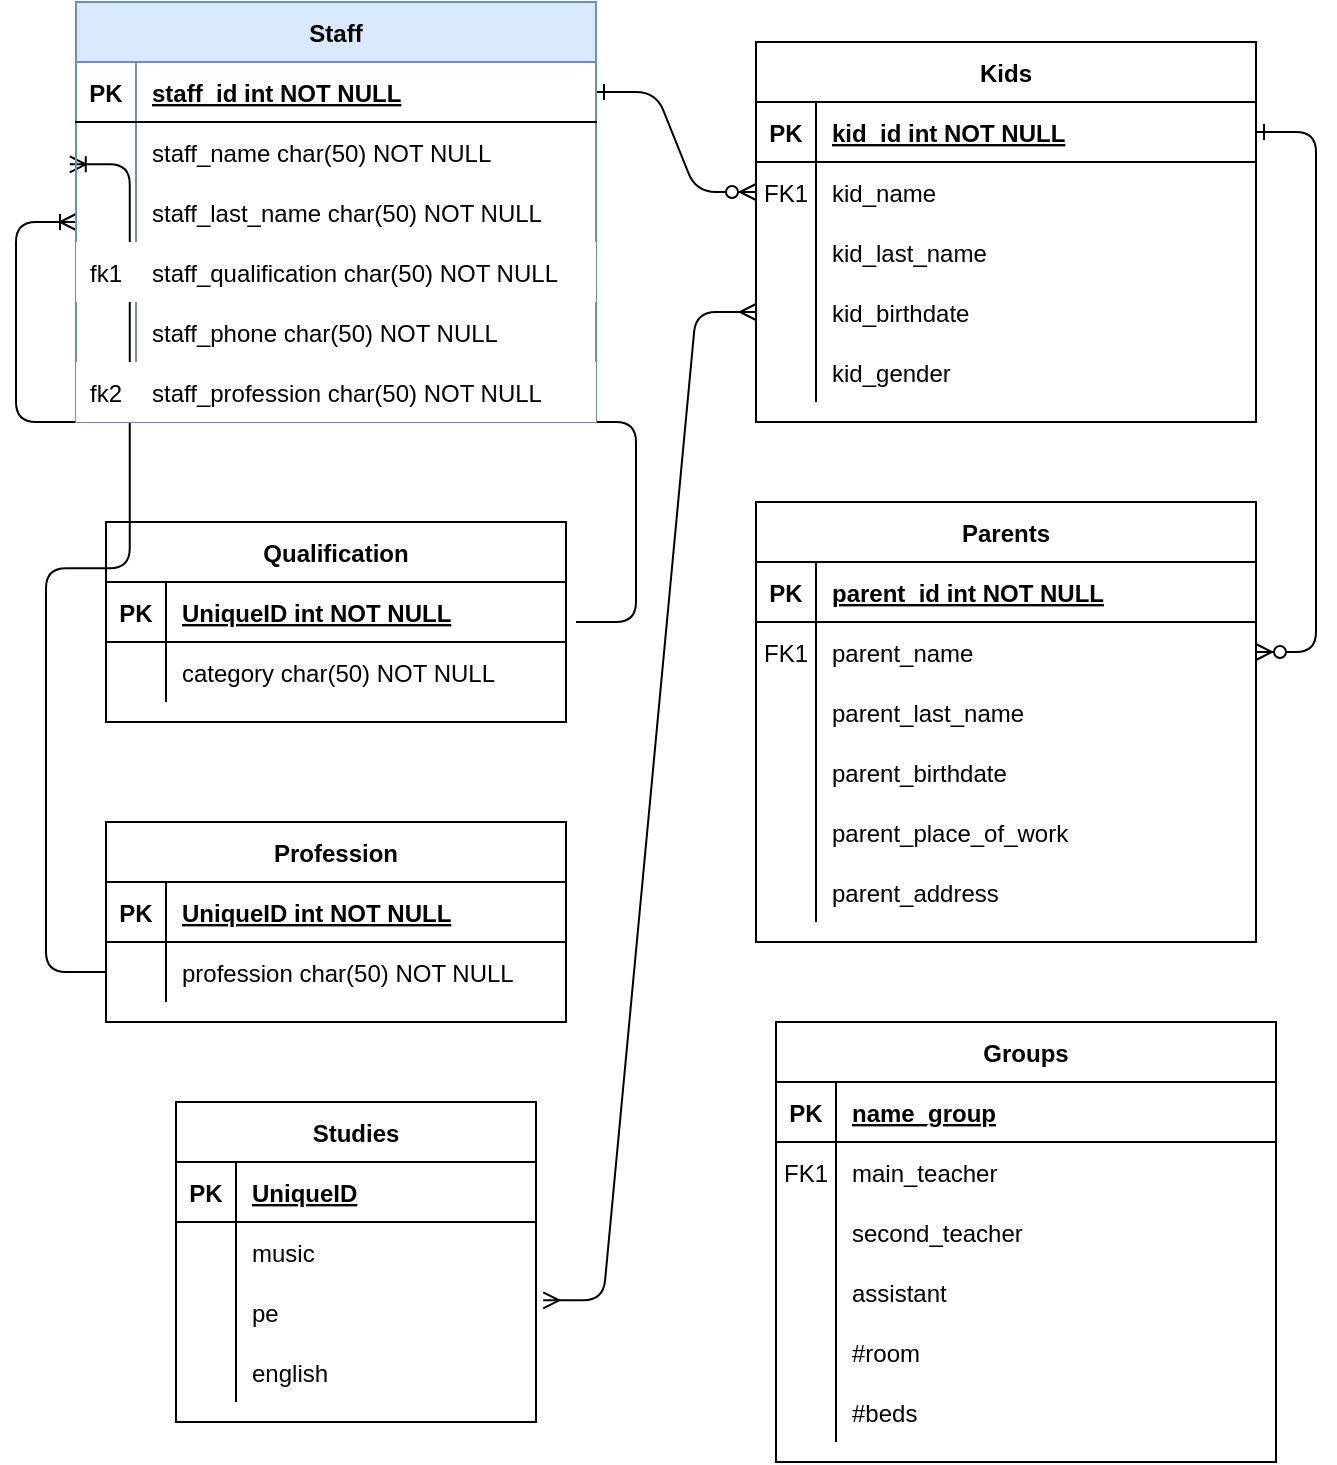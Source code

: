 <mxfile version="13.6.6" type="github" pages="2">
  <diagram id="R2lEEEUBdFMjLlhIrx00" name="Page-1">
    <mxGraphModel dx="1038" dy="617" grid="1" gridSize="10" guides="1" tooltips="1" connect="1" arrows="1" fold="1" page="1" pageScale="1" pageWidth="827" pageHeight="1169" math="0" shadow="0" extFonts="Permanent Marker^https://fonts.googleapis.com/css?family=Permanent+Marker">
      <root>
        <mxCell id="0" />
        <mxCell id="1" parent="0" />
        <mxCell id="C-vyLk0tnHw3VtMMgP7b-1" value="" style="edgeStyle=entityRelationEdgeStyle;endArrow=ERzeroToMany;startArrow=ERone;endFill=1;startFill=0;" parent="1" source="C-vyLk0tnHw3VtMMgP7b-24" target="C-vyLk0tnHw3VtMMgP7b-6" edge="1">
          <mxGeometry width="100" height="100" relative="1" as="geometry">
            <mxPoint x="340" y="720" as="sourcePoint" />
            <mxPoint x="440" y="620" as="targetPoint" />
          </mxGeometry>
        </mxCell>
        <mxCell id="C-vyLk0tnHw3VtMMgP7b-12" value="" style="edgeStyle=entityRelationEdgeStyle;endArrow=ERzeroToMany;startArrow=ERone;endFill=1;startFill=0;" parent="1" source="C-vyLk0tnHw3VtMMgP7b-3" target="C-vyLk0tnHw3VtMMgP7b-17" edge="1">
          <mxGeometry width="100" height="100" relative="1" as="geometry">
            <mxPoint x="400" y="180" as="sourcePoint" />
            <mxPoint x="460" y="205" as="targetPoint" />
          </mxGeometry>
        </mxCell>
        <mxCell id="C-vyLk0tnHw3VtMMgP7b-2" value="Kids" style="shape=table;startSize=30;container=1;collapsible=1;childLayout=tableLayout;fixedRows=1;rowLines=0;fontStyle=1;align=center;resizeLast=1;" parent="1" vertex="1">
          <mxGeometry x="450" y="120" width="250" height="190" as="geometry" />
        </mxCell>
        <mxCell id="C-vyLk0tnHw3VtMMgP7b-3" value="" style="shape=partialRectangle;collapsible=0;dropTarget=0;pointerEvents=0;fillColor=none;points=[[0,0.5],[1,0.5]];portConstraint=eastwest;top=0;left=0;right=0;bottom=1;" parent="C-vyLk0tnHw3VtMMgP7b-2" vertex="1">
          <mxGeometry y="30" width="250" height="30" as="geometry" />
        </mxCell>
        <mxCell id="C-vyLk0tnHw3VtMMgP7b-4" value="PK" style="shape=partialRectangle;overflow=hidden;connectable=0;fillColor=none;top=0;left=0;bottom=0;right=0;fontStyle=1;" parent="C-vyLk0tnHw3VtMMgP7b-3" vertex="1">
          <mxGeometry width="30" height="30" as="geometry" />
        </mxCell>
        <mxCell id="C-vyLk0tnHw3VtMMgP7b-5" value="kid_id int NOT NULL " style="shape=partialRectangle;overflow=hidden;connectable=0;fillColor=none;top=0;left=0;bottom=0;right=0;align=left;spacingLeft=6;fontStyle=5;" parent="C-vyLk0tnHw3VtMMgP7b-3" vertex="1">
          <mxGeometry x="30" width="220" height="30" as="geometry" />
        </mxCell>
        <mxCell id="C-vyLk0tnHw3VtMMgP7b-6" value="" style="shape=partialRectangle;collapsible=0;dropTarget=0;pointerEvents=0;fillColor=none;points=[[0,0.5],[1,0.5]];portConstraint=eastwest;top=0;left=0;right=0;bottom=0;" parent="C-vyLk0tnHw3VtMMgP7b-2" vertex="1">
          <mxGeometry y="60" width="250" height="30" as="geometry" />
        </mxCell>
        <mxCell id="C-vyLk0tnHw3VtMMgP7b-7" value="FK1" style="shape=partialRectangle;overflow=hidden;connectable=0;fillColor=none;top=0;left=0;bottom=0;right=0;" parent="C-vyLk0tnHw3VtMMgP7b-6" vertex="1">
          <mxGeometry width="30" height="30" as="geometry" />
        </mxCell>
        <mxCell id="C-vyLk0tnHw3VtMMgP7b-8" value="kid_name" style="shape=partialRectangle;overflow=hidden;connectable=0;fillColor=none;top=0;left=0;bottom=0;right=0;align=left;spacingLeft=6;" parent="C-vyLk0tnHw3VtMMgP7b-6" vertex="1">
          <mxGeometry x="30" width="220" height="30" as="geometry" />
        </mxCell>
        <mxCell id="C-vyLk0tnHw3VtMMgP7b-9" value="" style="shape=partialRectangle;collapsible=0;dropTarget=0;pointerEvents=0;fillColor=none;points=[[0,0.5],[1,0.5]];portConstraint=eastwest;top=0;left=0;right=0;bottom=0;" parent="C-vyLk0tnHw3VtMMgP7b-2" vertex="1">
          <mxGeometry y="90" width="250" height="30" as="geometry" />
        </mxCell>
        <mxCell id="C-vyLk0tnHw3VtMMgP7b-10" value="" style="shape=partialRectangle;overflow=hidden;connectable=0;fillColor=none;top=0;left=0;bottom=0;right=0;" parent="C-vyLk0tnHw3VtMMgP7b-9" vertex="1">
          <mxGeometry width="30" height="30" as="geometry" />
        </mxCell>
        <mxCell id="C-vyLk0tnHw3VtMMgP7b-11" value="kid_last_name" style="shape=partialRectangle;overflow=hidden;connectable=0;fillColor=none;top=0;left=0;bottom=0;right=0;align=left;spacingLeft=6;" parent="C-vyLk0tnHw3VtMMgP7b-9" vertex="1">
          <mxGeometry x="30" width="220" height="30" as="geometry" />
        </mxCell>
        <mxCell id="HyC6RMXNtFUe4FHhujNK-48" value="" style="shape=partialRectangle;collapsible=0;dropTarget=0;pointerEvents=0;fillColor=none;points=[[0,0.5],[1,0.5]];portConstraint=eastwest;top=0;left=0;right=0;bottom=0;" parent="C-vyLk0tnHw3VtMMgP7b-2" vertex="1">
          <mxGeometry y="120" width="250" height="30" as="geometry" />
        </mxCell>
        <mxCell id="HyC6RMXNtFUe4FHhujNK-49" value="" style="shape=partialRectangle;overflow=hidden;connectable=0;fillColor=none;top=0;left=0;bottom=0;right=0;" parent="HyC6RMXNtFUe4FHhujNK-48" vertex="1">
          <mxGeometry width="30" height="30" as="geometry" />
        </mxCell>
        <mxCell id="HyC6RMXNtFUe4FHhujNK-50" value="kid_birthdate" style="shape=partialRectangle;overflow=hidden;connectable=0;fillColor=none;top=0;left=0;bottom=0;right=0;align=left;spacingLeft=6;" parent="HyC6RMXNtFUe4FHhujNK-48" vertex="1">
          <mxGeometry x="30" width="220" height="30" as="geometry" />
        </mxCell>
        <mxCell id="Hn-iAFxmJXVUiLV7P5cw-7" value="" style="shape=partialRectangle;collapsible=0;dropTarget=0;pointerEvents=0;fillColor=none;points=[[0,0.5],[1,0.5]];portConstraint=eastwest;top=0;left=0;right=0;bottom=0;" parent="C-vyLk0tnHw3VtMMgP7b-2" vertex="1">
          <mxGeometry y="150" width="250" height="30" as="geometry" />
        </mxCell>
        <mxCell id="Hn-iAFxmJXVUiLV7P5cw-8" value="" style="shape=partialRectangle;overflow=hidden;connectable=0;fillColor=none;top=0;left=0;bottom=0;right=0;" parent="Hn-iAFxmJXVUiLV7P5cw-7" vertex="1">
          <mxGeometry width="30" height="30" as="geometry" />
        </mxCell>
        <mxCell id="Hn-iAFxmJXVUiLV7P5cw-9" value="kid_gender" style="shape=partialRectangle;overflow=hidden;connectable=0;fillColor=none;top=0;left=0;bottom=0;right=0;align=left;spacingLeft=6;" parent="Hn-iAFxmJXVUiLV7P5cw-7" vertex="1">
          <mxGeometry x="30" width="220" height="30" as="geometry" />
        </mxCell>
        <mxCell id="HyC6RMXNtFUe4FHhujNK-12" value="Qualification" style="shape=table;startSize=30;container=1;collapsible=1;childLayout=tableLayout;fixedRows=1;rowLines=0;fontStyle=1;align=center;resizeLast=1;" parent="1" vertex="1">
          <mxGeometry x="125" y="360" width="230" height="100" as="geometry" />
        </mxCell>
        <mxCell id="HyC6RMXNtFUe4FHhujNK-13" value="" style="shape=partialRectangle;collapsible=0;dropTarget=0;pointerEvents=0;fillColor=none;top=0;left=0;bottom=1;right=0;points=[[0,0.5],[1,0.5]];portConstraint=eastwest;" parent="HyC6RMXNtFUe4FHhujNK-12" vertex="1">
          <mxGeometry y="30" width="230" height="30" as="geometry" />
        </mxCell>
        <mxCell id="HyC6RMXNtFUe4FHhujNK-14" value="PK" style="shape=partialRectangle;connectable=0;fillColor=none;top=0;left=0;bottom=0;right=0;fontStyle=1;overflow=hidden;" parent="HyC6RMXNtFUe4FHhujNK-13" vertex="1">
          <mxGeometry width="30" height="30" as="geometry" />
        </mxCell>
        <mxCell id="HyC6RMXNtFUe4FHhujNK-15" value="UniqueID int NOT NULL" style="shape=partialRectangle;connectable=0;fillColor=none;top=0;left=0;bottom=0;right=0;align=left;spacingLeft=6;fontStyle=5;overflow=hidden;" parent="HyC6RMXNtFUe4FHhujNK-13" vertex="1">
          <mxGeometry x="30" width="200" height="30" as="geometry" />
        </mxCell>
        <mxCell id="HyC6RMXNtFUe4FHhujNK-28" value="" style="shape=partialRectangle;collapsible=0;dropTarget=0;pointerEvents=0;fillColor=none;top=0;left=0;bottom=0;right=0;points=[[0,0.5],[1,0.5]];portConstraint=eastwest;" parent="HyC6RMXNtFUe4FHhujNK-12" vertex="1">
          <mxGeometry y="60" width="230" height="30" as="geometry" />
        </mxCell>
        <mxCell id="HyC6RMXNtFUe4FHhujNK-29" value="" style="shape=partialRectangle;connectable=0;fillColor=none;top=0;left=0;bottom=0;right=0;editable=1;overflow=hidden;" parent="HyC6RMXNtFUe4FHhujNK-28" vertex="1">
          <mxGeometry width="30" height="30" as="geometry" />
        </mxCell>
        <mxCell id="HyC6RMXNtFUe4FHhujNK-30" value="category char(50) NOT NULL" style="shape=partialRectangle;connectable=0;fillColor=none;top=0;left=0;bottom=0;right=0;align=left;spacingLeft=6;overflow=hidden;" parent="HyC6RMXNtFUe4FHhujNK-28" vertex="1">
          <mxGeometry x="30" width="200" height="30" as="geometry" />
        </mxCell>
        <mxCell id="HyC6RMXNtFUe4FHhujNK-72" value="Groups" style="shape=table;startSize=30;container=1;collapsible=1;childLayout=tableLayout;fixedRows=1;rowLines=0;fontStyle=1;align=center;resizeLast=1;" parent="1" vertex="1">
          <mxGeometry x="460" y="610" width="250" height="220" as="geometry" />
        </mxCell>
        <mxCell id="HyC6RMXNtFUe4FHhujNK-73" value="" style="shape=partialRectangle;collapsible=0;dropTarget=0;pointerEvents=0;fillColor=none;points=[[0,0.5],[1,0.5]];portConstraint=eastwest;top=0;left=0;right=0;bottom=1;" parent="HyC6RMXNtFUe4FHhujNK-72" vertex="1">
          <mxGeometry y="30" width="250" height="30" as="geometry" />
        </mxCell>
        <mxCell id="HyC6RMXNtFUe4FHhujNK-74" value="PK" style="shape=partialRectangle;overflow=hidden;connectable=0;fillColor=none;top=0;left=0;bottom=0;right=0;fontStyle=1;" parent="HyC6RMXNtFUe4FHhujNK-73" vertex="1">
          <mxGeometry width="30" height="30" as="geometry" />
        </mxCell>
        <mxCell id="HyC6RMXNtFUe4FHhujNK-75" value="name_group" style="shape=partialRectangle;overflow=hidden;connectable=0;fillColor=none;top=0;left=0;bottom=0;right=0;align=left;spacingLeft=6;fontStyle=5;" parent="HyC6RMXNtFUe4FHhujNK-73" vertex="1">
          <mxGeometry x="30" width="220" height="30" as="geometry" />
        </mxCell>
        <mxCell id="HyC6RMXNtFUe4FHhujNK-76" value="" style="shape=partialRectangle;collapsible=0;dropTarget=0;pointerEvents=0;fillColor=none;points=[[0,0.5],[1,0.5]];portConstraint=eastwest;top=0;left=0;right=0;bottom=0;" parent="HyC6RMXNtFUe4FHhujNK-72" vertex="1">
          <mxGeometry y="60" width="250" height="30" as="geometry" />
        </mxCell>
        <mxCell id="HyC6RMXNtFUe4FHhujNK-77" value="FK1" style="shape=partialRectangle;overflow=hidden;connectable=0;fillColor=none;top=0;left=0;bottom=0;right=0;" parent="HyC6RMXNtFUe4FHhujNK-76" vertex="1">
          <mxGeometry width="30" height="30" as="geometry" />
        </mxCell>
        <mxCell id="HyC6RMXNtFUe4FHhujNK-78" value="main_teacher" style="shape=partialRectangle;overflow=hidden;connectable=0;fillColor=none;top=0;left=0;bottom=0;right=0;align=left;spacingLeft=6;" parent="HyC6RMXNtFUe4FHhujNK-76" vertex="1">
          <mxGeometry x="30" width="220" height="30" as="geometry" />
        </mxCell>
        <mxCell id="HyC6RMXNtFUe4FHhujNK-79" value="" style="shape=partialRectangle;collapsible=0;dropTarget=0;pointerEvents=0;fillColor=none;points=[[0,0.5],[1,0.5]];portConstraint=eastwest;top=0;left=0;right=0;bottom=0;" parent="HyC6RMXNtFUe4FHhujNK-72" vertex="1">
          <mxGeometry y="90" width="250" height="30" as="geometry" />
        </mxCell>
        <mxCell id="HyC6RMXNtFUe4FHhujNK-80" value="" style="shape=partialRectangle;overflow=hidden;connectable=0;fillColor=none;top=0;left=0;bottom=0;right=0;" parent="HyC6RMXNtFUe4FHhujNK-79" vertex="1">
          <mxGeometry width="30" height="30" as="geometry" />
        </mxCell>
        <mxCell id="HyC6RMXNtFUe4FHhujNK-81" value="second_teacher" style="shape=partialRectangle;overflow=hidden;connectable=0;fillColor=none;top=0;left=0;bottom=0;right=0;align=left;spacingLeft=6;" parent="HyC6RMXNtFUe4FHhujNK-79" vertex="1">
          <mxGeometry x="30" width="220" height="30" as="geometry" />
        </mxCell>
        <mxCell id="HyC6RMXNtFUe4FHhujNK-82" value="" style="shape=partialRectangle;collapsible=0;dropTarget=0;pointerEvents=0;fillColor=none;points=[[0,0.5],[1,0.5]];portConstraint=eastwest;top=0;left=0;right=0;bottom=0;" parent="HyC6RMXNtFUe4FHhujNK-72" vertex="1">
          <mxGeometry y="120" width="250" height="30" as="geometry" />
        </mxCell>
        <mxCell id="HyC6RMXNtFUe4FHhujNK-83" value="" style="shape=partialRectangle;overflow=hidden;connectable=0;fillColor=none;top=0;left=0;bottom=0;right=0;" parent="HyC6RMXNtFUe4FHhujNK-82" vertex="1">
          <mxGeometry width="30" height="30" as="geometry" />
        </mxCell>
        <mxCell id="HyC6RMXNtFUe4FHhujNK-84" value="assistant" style="shape=partialRectangle;overflow=hidden;connectable=0;fillColor=none;top=0;left=0;bottom=0;right=0;align=left;spacingLeft=6;" parent="HyC6RMXNtFUe4FHhujNK-82" vertex="1">
          <mxGeometry x="30" width="220" height="30" as="geometry" />
        </mxCell>
        <mxCell id="Hn-iAFxmJXVUiLV7P5cw-1" value="" style="shape=partialRectangle;collapsible=0;dropTarget=0;pointerEvents=0;fillColor=none;points=[[0,0.5],[1,0.5]];portConstraint=eastwest;top=0;left=0;right=0;bottom=0;" parent="HyC6RMXNtFUe4FHhujNK-72" vertex="1">
          <mxGeometry y="150" width="250" height="30" as="geometry" />
        </mxCell>
        <mxCell id="Hn-iAFxmJXVUiLV7P5cw-2" value="" style="shape=partialRectangle;overflow=hidden;connectable=0;fillColor=none;top=0;left=0;bottom=0;right=0;" parent="Hn-iAFxmJXVUiLV7P5cw-1" vertex="1">
          <mxGeometry width="30" height="30" as="geometry" />
        </mxCell>
        <mxCell id="Hn-iAFxmJXVUiLV7P5cw-3" value="#room" style="shape=partialRectangle;overflow=hidden;connectable=0;fillColor=none;top=0;left=0;bottom=0;right=0;align=left;spacingLeft=6;" parent="Hn-iAFxmJXVUiLV7P5cw-1" vertex="1">
          <mxGeometry x="30" width="220" height="30" as="geometry" />
        </mxCell>
        <mxCell id="Hn-iAFxmJXVUiLV7P5cw-4" value="" style="shape=partialRectangle;collapsible=0;dropTarget=0;pointerEvents=0;fillColor=none;points=[[0,0.5],[1,0.5]];portConstraint=eastwest;top=0;left=0;right=0;bottom=0;" parent="HyC6RMXNtFUe4FHhujNK-72" vertex="1">
          <mxGeometry y="180" width="250" height="30" as="geometry" />
        </mxCell>
        <mxCell id="Hn-iAFxmJXVUiLV7P5cw-5" value="" style="shape=partialRectangle;overflow=hidden;connectable=0;fillColor=none;top=0;left=0;bottom=0;right=0;" parent="Hn-iAFxmJXVUiLV7P5cw-4" vertex="1">
          <mxGeometry width="30" height="30" as="geometry" />
        </mxCell>
        <mxCell id="Hn-iAFxmJXVUiLV7P5cw-6" value="#beds" style="shape=partialRectangle;overflow=hidden;connectable=0;fillColor=none;top=0;left=0;bottom=0;right=0;align=left;spacingLeft=6;" parent="Hn-iAFxmJXVUiLV7P5cw-4" vertex="1">
          <mxGeometry x="30" width="220" height="30" as="geometry" />
        </mxCell>
        <mxCell id="C-vyLk0tnHw3VtMMgP7b-13" value="Parents" style="shape=table;startSize=30;container=1;collapsible=1;childLayout=tableLayout;fixedRows=1;rowLines=0;fontStyle=1;align=center;resizeLast=1;" parent="1" vertex="1">
          <mxGeometry x="450" y="350" width="250" height="220" as="geometry" />
        </mxCell>
        <mxCell id="C-vyLk0tnHw3VtMMgP7b-14" value="" style="shape=partialRectangle;collapsible=0;dropTarget=0;pointerEvents=0;fillColor=none;points=[[0,0.5],[1,0.5]];portConstraint=eastwest;top=0;left=0;right=0;bottom=1;" parent="C-vyLk0tnHw3VtMMgP7b-13" vertex="1">
          <mxGeometry y="30" width="250" height="30" as="geometry" />
        </mxCell>
        <mxCell id="C-vyLk0tnHw3VtMMgP7b-15" value="PK" style="shape=partialRectangle;overflow=hidden;connectable=0;fillColor=none;top=0;left=0;bottom=0;right=0;fontStyle=1;" parent="C-vyLk0tnHw3VtMMgP7b-14" vertex="1">
          <mxGeometry width="30" height="30" as="geometry" />
        </mxCell>
        <mxCell id="C-vyLk0tnHw3VtMMgP7b-16" value="parent_id int NOT NULL " style="shape=partialRectangle;overflow=hidden;connectable=0;fillColor=none;top=0;left=0;bottom=0;right=0;align=left;spacingLeft=6;fontStyle=5;" parent="C-vyLk0tnHw3VtMMgP7b-14" vertex="1">
          <mxGeometry x="30" width="220" height="30" as="geometry" />
        </mxCell>
        <mxCell id="C-vyLk0tnHw3VtMMgP7b-17" value="" style="shape=partialRectangle;collapsible=0;dropTarget=0;pointerEvents=0;fillColor=none;points=[[0,0.5],[1,0.5]];portConstraint=eastwest;top=0;left=0;right=0;bottom=0;" parent="C-vyLk0tnHw3VtMMgP7b-13" vertex="1">
          <mxGeometry y="60" width="250" height="30" as="geometry" />
        </mxCell>
        <mxCell id="C-vyLk0tnHw3VtMMgP7b-18" value="FK1" style="shape=partialRectangle;overflow=hidden;connectable=0;fillColor=none;top=0;left=0;bottom=0;right=0;" parent="C-vyLk0tnHw3VtMMgP7b-17" vertex="1">
          <mxGeometry width="30" height="30" as="geometry" />
        </mxCell>
        <mxCell id="C-vyLk0tnHw3VtMMgP7b-19" value="parent_name" style="shape=partialRectangle;overflow=hidden;connectable=0;fillColor=none;top=0;left=0;bottom=0;right=0;align=left;spacingLeft=6;" parent="C-vyLk0tnHw3VtMMgP7b-17" vertex="1">
          <mxGeometry x="30" width="220" height="30" as="geometry" />
        </mxCell>
        <mxCell id="C-vyLk0tnHw3VtMMgP7b-20" value="" style="shape=partialRectangle;collapsible=0;dropTarget=0;pointerEvents=0;fillColor=none;points=[[0,0.5],[1,0.5]];portConstraint=eastwest;top=0;left=0;right=0;bottom=0;" parent="C-vyLk0tnHw3VtMMgP7b-13" vertex="1">
          <mxGeometry y="90" width="250" height="30" as="geometry" />
        </mxCell>
        <mxCell id="C-vyLk0tnHw3VtMMgP7b-21" value="" style="shape=partialRectangle;overflow=hidden;connectable=0;fillColor=none;top=0;left=0;bottom=0;right=0;" parent="C-vyLk0tnHw3VtMMgP7b-20" vertex="1">
          <mxGeometry width="30" height="30" as="geometry" />
        </mxCell>
        <mxCell id="C-vyLk0tnHw3VtMMgP7b-22" value="parent_last_name" style="shape=partialRectangle;overflow=hidden;connectable=0;fillColor=none;top=0;left=0;bottom=0;right=0;align=left;spacingLeft=6;" parent="C-vyLk0tnHw3VtMMgP7b-20" vertex="1">
          <mxGeometry x="30" width="220" height="30" as="geometry" />
        </mxCell>
        <mxCell id="HyC6RMXNtFUe4FHhujNK-57" value="" style="shape=partialRectangle;collapsible=0;dropTarget=0;pointerEvents=0;fillColor=none;points=[[0,0.5],[1,0.5]];portConstraint=eastwest;top=0;left=0;right=0;bottom=0;" parent="C-vyLk0tnHw3VtMMgP7b-13" vertex="1">
          <mxGeometry y="120" width="250" height="30" as="geometry" />
        </mxCell>
        <mxCell id="HyC6RMXNtFUe4FHhujNK-58" value="" style="shape=partialRectangle;overflow=hidden;connectable=0;fillColor=none;top=0;left=0;bottom=0;right=0;" parent="HyC6RMXNtFUe4FHhujNK-57" vertex="1">
          <mxGeometry width="30" height="30" as="geometry" />
        </mxCell>
        <mxCell id="HyC6RMXNtFUe4FHhujNK-59" value="parent_birthdate" style="shape=partialRectangle;overflow=hidden;connectable=0;fillColor=none;top=0;left=0;bottom=0;right=0;align=left;spacingLeft=6;" parent="HyC6RMXNtFUe4FHhujNK-57" vertex="1">
          <mxGeometry x="30" width="220" height="30" as="geometry" />
        </mxCell>
        <mxCell id="HyC6RMXNtFUe4FHhujNK-60" value="" style="shape=partialRectangle;collapsible=0;dropTarget=0;pointerEvents=0;fillColor=none;points=[[0,0.5],[1,0.5]];portConstraint=eastwest;top=0;left=0;right=0;bottom=0;" parent="C-vyLk0tnHw3VtMMgP7b-13" vertex="1">
          <mxGeometry y="150" width="250" height="30" as="geometry" />
        </mxCell>
        <mxCell id="HyC6RMXNtFUe4FHhujNK-61" value="" style="shape=partialRectangle;overflow=hidden;connectable=0;fillColor=none;top=0;left=0;bottom=0;right=0;" parent="HyC6RMXNtFUe4FHhujNK-60" vertex="1">
          <mxGeometry width="30" height="30" as="geometry" />
        </mxCell>
        <mxCell id="HyC6RMXNtFUe4FHhujNK-62" value="parent_place_of_work" style="shape=partialRectangle;overflow=hidden;connectable=0;fillColor=none;top=0;left=0;bottom=0;right=0;align=left;spacingLeft=6;" parent="HyC6RMXNtFUe4FHhujNK-60" vertex="1">
          <mxGeometry x="30" width="220" height="30" as="geometry" />
        </mxCell>
        <mxCell id="HyC6RMXNtFUe4FHhujNK-63" value="" style="shape=partialRectangle;collapsible=0;dropTarget=0;pointerEvents=0;fillColor=none;points=[[0,0.5],[1,0.5]];portConstraint=eastwest;top=0;left=0;right=0;bottom=0;" parent="C-vyLk0tnHw3VtMMgP7b-13" vertex="1">
          <mxGeometry y="180" width="250" height="30" as="geometry" />
        </mxCell>
        <mxCell id="HyC6RMXNtFUe4FHhujNK-64" value="" style="shape=partialRectangle;overflow=hidden;connectable=0;fillColor=none;top=0;left=0;bottom=0;right=0;" parent="HyC6RMXNtFUe4FHhujNK-63" vertex="1">
          <mxGeometry width="30" height="30" as="geometry" />
        </mxCell>
        <mxCell id="HyC6RMXNtFUe4FHhujNK-65" value="parent_address" style="shape=partialRectangle;overflow=hidden;connectable=0;fillColor=none;top=0;left=0;bottom=0;right=0;align=left;spacingLeft=6;" parent="HyC6RMXNtFUe4FHhujNK-63" vertex="1">
          <mxGeometry x="30" width="220" height="30" as="geometry" />
        </mxCell>
        <mxCell id="Hn-iAFxmJXVUiLV7P5cw-11" value="" style="edgeStyle=entityRelationEdgeStyle;fontSize=12;html=1;endArrow=ERoneToMany;" parent="1" edge="1">
          <mxGeometry width="100" height="100" relative="1" as="geometry">
            <mxPoint x="360" y="410" as="sourcePoint" />
            <mxPoint x="110" y="210" as="targetPoint" />
          </mxGeometry>
        </mxCell>
        <mxCell id="HyC6RMXNtFUe4FHhujNK-38" value="Profession" style="shape=table;startSize=30;container=1;collapsible=1;childLayout=tableLayout;fixedRows=1;rowLines=0;fontStyle=1;align=center;resizeLast=1;" parent="1" vertex="1">
          <mxGeometry x="125" y="510" width="230" height="100" as="geometry" />
        </mxCell>
        <mxCell id="HyC6RMXNtFUe4FHhujNK-39" value="" style="shape=partialRectangle;collapsible=0;dropTarget=0;pointerEvents=0;fillColor=none;top=0;left=0;bottom=1;right=0;points=[[0,0.5],[1,0.5]];portConstraint=eastwest;" parent="HyC6RMXNtFUe4FHhujNK-38" vertex="1">
          <mxGeometry y="30" width="230" height="30" as="geometry" />
        </mxCell>
        <mxCell id="HyC6RMXNtFUe4FHhujNK-40" value="PK" style="shape=partialRectangle;connectable=0;fillColor=none;top=0;left=0;bottom=0;right=0;fontStyle=1;overflow=hidden;" parent="HyC6RMXNtFUe4FHhujNK-39" vertex="1">
          <mxGeometry width="30" height="30" as="geometry" />
        </mxCell>
        <mxCell id="HyC6RMXNtFUe4FHhujNK-41" value="UniqueID int NOT NULL" style="shape=partialRectangle;connectable=0;fillColor=none;top=0;left=0;bottom=0;right=0;align=left;spacingLeft=6;fontStyle=5;overflow=hidden;" parent="HyC6RMXNtFUe4FHhujNK-39" vertex="1">
          <mxGeometry x="30" width="200" height="30" as="geometry" />
        </mxCell>
        <mxCell id="HyC6RMXNtFUe4FHhujNK-45" value="" style="shape=partialRectangle;collapsible=0;dropTarget=0;pointerEvents=0;fillColor=none;top=0;left=0;bottom=0;right=0;points=[[0,0.5],[1,0.5]];portConstraint=eastwest;" parent="HyC6RMXNtFUe4FHhujNK-38" vertex="1">
          <mxGeometry y="60" width="230" height="30" as="geometry" />
        </mxCell>
        <mxCell id="HyC6RMXNtFUe4FHhujNK-46" value="" style="shape=partialRectangle;connectable=0;fillColor=none;top=0;left=0;bottom=0;right=0;editable=1;overflow=hidden;" parent="HyC6RMXNtFUe4FHhujNK-45" vertex="1">
          <mxGeometry width="30" height="30" as="geometry" />
        </mxCell>
        <mxCell id="HyC6RMXNtFUe4FHhujNK-47" value="profession char(50) NOT NULL" style="shape=partialRectangle;connectable=0;fillColor=none;top=0;left=0;bottom=0;right=0;align=left;spacingLeft=6;overflow=hidden;" parent="HyC6RMXNtFUe4FHhujNK-45" vertex="1">
          <mxGeometry x="30" width="200" height="30" as="geometry" />
        </mxCell>
        <mxCell id="Hn-iAFxmJXVUiLV7P5cw-12" value="" style="edgeStyle=entityRelationEdgeStyle;fontSize=12;html=1;endArrow=ERoneToMany;entryX=-0.012;entryY=0.706;entryDx=0;entryDy=0;entryPerimeter=0;" parent="1" source="HyC6RMXNtFUe4FHhujNK-45" target="C-vyLk0tnHw3VtMMgP7b-27" edge="1">
          <mxGeometry width="100" height="100" relative="1" as="geometry">
            <mxPoint x="20" y="610" as="sourcePoint" />
            <mxPoint x="120" y="510" as="targetPoint" />
          </mxGeometry>
        </mxCell>
        <mxCell id="C-vyLk0tnHw3VtMMgP7b-23" value="Staff" style="shape=table;startSize=30;container=1;collapsible=1;childLayout=tableLayout;fixedRows=1;rowLines=0;fontStyle=1;align=center;resizeLast=1;fillColor=#dae8fc;strokeColor=#6c8ebf;" parent="1" vertex="1">
          <mxGeometry x="110" y="100" width="260" height="210" as="geometry" />
        </mxCell>
        <mxCell id="C-vyLk0tnHw3VtMMgP7b-24" value="" style="shape=partialRectangle;collapsible=0;dropTarget=0;pointerEvents=0;fillColor=none;points=[[0,0.5],[1,0.5]];portConstraint=eastwest;top=0;left=0;right=0;bottom=1;" parent="C-vyLk0tnHw3VtMMgP7b-23" vertex="1">
          <mxGeometry y="30" width="260" height="30" as="geometry" />
        </mxCell>
        <mxCell id="C-vyLk0tnHw3VtMMgP7b-25" value="PK" style="shape=partialRectangle;overflow=hidden;connectable=0;fillColor=none;top=0;left=0;bottom=0;right=0;fontStyle=1;" parent="C-vyLk0tnHw3VtMMgP7b-24" vertex="1">
          <mxGeometry width="30" height="30" as="geometry" />
        </mxCell>
        <mxCell id="C-vyLk0tnHw3VtMMgP7b-26" value="staff_id int NOT NULL " style="shape=partialRectangle;overflow=hidden;connectable=0;fillColor=none;top=0;left=0;bottom=0;right=0;align=left;spacingLeft=6;fontStyle=5;" parent="C-vyLk0tnHw3VtMMgP7b-24" vertex="1">
          <mxGeometry x="30" width="230" height="30" as="geometry" />
        </mxCell>
        <mxCell id="C-vyLk0tnHw3VtMMgP7b-27" value="" style="shape=partialRectangle;collapsible=0;dropTarget=0;pointerEvents=0;fillColor=none;points=[[0,0.5],[1,0.5]];portConstraint=eastwest;top=0;left=0;right=0;bottom=0;" parent="C-vyLk0tnHw3VtMMgP7b-23" vertex="1">
          <mxGeometry y="60" width="260" height="30" as="geometry" />
        </mxCell>
        <mxCell id="C-vyLk0tnHw3VtMMgP7b-28" value="" style="shape=partialRectangle;overflow=hidden;connectable=0;fillColor=none;top=0;left=0;bottom=0;right=0;" parent="C-vyLk0tnHw3VtMMgP7b-27" vertex="1">
          <mxGeometry width="30" height="30" as="geometry" />
        </mxCell>
        <mxCell id="C-vyLk0tnHw3VtMMgP7b-29" value="staff_name char(50) NOT NULL" style="shape=partialRectangle;overflow=hidden;connectable=0;fillColor=none;top=0;left=0;bottom=0;right=0;align=left;spacingLeft=6;" parent="C-vyLk0tnHw3VtMMgP7b-27" vertex="1">
          <mxGeometry x="30" width="230" height="30" as="geometry" />
        </mxCell>
        <mxCell id="HyC6RMXNtFUe4FHhujNK-1" value="" style="shape=partialRectangle;collapsible=0;dropTarget=0;pointerEvents=0;fillColor=none;points=[[0,0.5],[1,0.5]];portConstraint=eastwest;top=0;left=0;right=0;bottom=0;" parent="C-vyLk0tnHw3VtMMgP7b-23" vertex="1">
          <mxGeometry y="90" width="260" height="30" as="geometry" />
        </mxCell>
        <mxCell id="HyC6RMXNtFUe4FHhujNK-2" value="" style="shape=partialRectangle;overflow=hidden;connectable=0;fillColor=none;top=0;left=0;bottom=0;right=0;" parent="HyC6RMXNtFUe4FHhujNK-1" vertex="1">
          <mxGeometry width="30" height="30" as="geometry" />
        </mxCell>
        <mxCell id="HyC6RMXNtFUe4FHhujNK-3" value="staff_last_name char(50) NOT NULL" style="shape=partialRectangle;overflow=hidden;connectable=0;fillColor=none;top=0;left=0;bottom=0;right=0;align=left;spacingLeft=6;" parent="HyC6RMXNtFUe4FHhujNK-1" vertex="1">
          <mxGeometry x="30" width="230" height="30" as="geometry" />
        </mxCell>
        <mxCell id="HyC6RMXNtFUe4FHhujNK-4" value="" style="shape=partialRectangle;collapsible=0;dropTarget=0;pointerEvents=0;fillColor=#ffe6cc;points=[[0,0.5],[1,0.5]];portConstraint=eastwest;top=0;left=0;right=0;bottom=0;strokeColor=#d79b00;" parent="C-vyLk0tnHw3VtMMgP7b-23" vertex="1">
          <mxGeometry y="120" width="260" height="30" as="geometry" />
        </mxCell>
        <mxCell id="HyC6RMXNtFUe4FHhujNK-5" value="fk1" style="shape=partialRectangle;overflow=hidden;connectable=0;top=0;left=0;bottom=0;right=0;" parent="HyC6RMXNtFUe4FHhujNK-4" vertex="1">
          <mxGeometry width="30" height="30" as="geometry" />
        </mxCell>
        <mxCell id="HyC6RMXNtFUe4FHhujNK-6" value="staff_qualification char(50) NOT NULL" style="shape=partialRectangle;overflow=hidden;connectable=0;top=0;left=0;bottom=0;right=0;align=left;spacingLeft=6;" parent="HyC6RMXNtFUe4FHhujNK-4" vertex="1">
          <mxGeometry x="30" width="230" height="30" as="geometry" />
        </mxCell>
        <mxCell id="HyC6RMXNtFUe4FHhujNK-31" value="" style="shape=partialRectangle;collapsible=0;dropTarget=0;pointerEvents=0;fillColor=none;points=[[0,0.5],[1,0.5]];portConstraint=eastwest;top=0;left=0;right=0;bottom=0;" parent="C-vyLk0tnHw3VtMMgP7b-23" vertex="1">
          <mxGeometry y="150" width="260" height="30" as="geometry" />
        </mxCell>
        <mxCell id="HyC6RMXNtFUe4FHhujNK-32" value="" style="shape=partialRectangle;overflow=hidden;connectable=0;fillColor=none;top=0;left=0;bottom=0;right=0;" parent="HyC6RMXNtFUe4FHhujNK-31" vertex="1">
          <mxGeometry width="30" height="30" as="geometry" />
        </mxCell>
        <mxCell id="HyC6RMXNtFUe4FHhujNK-33" value="staff_phone char(50) NOT NULL" style="shape=partialRectangle;overflow=hidden;connectable=0;fillColor=none;top=0;left=0;bottom=0;right=0;align=left;spacingLeft=6;" parent="HyC6RMXNtFUe4FHhujNK-31" vertex="1">
          <mxGeometry x="30" width="230" height="30" as="geometry" />
        </mxCell>
        <mxCell id="Hn-iAFxmJXVUiLV7P5cw-13" value="" style="shape=partialRectangle;collapsible=0;dropTarget=0;pointerEvents=0;fillColor=#ffe6cc;points=[[0,0.5],[1,0.5]];portConstraint=eastwest;top=0;left=0;right=0;bottom=0;strokeColor=#d79b00;" parent="C-vyLk0tnHw3VtMMgP7b-23" vertex="1">
          <mxGeometry y="180" width="260" height="30" as="geometry" />
        </mxCell>
        <mxCell id="Hn-iAFxmJXVUiLV7P5cw-14" value="fk2" style="shape=partialRectangle;overflow=hidden;connectable=0;top=0;left=0;bottom=0;right=0;" parent="Hn-iAFxmJXVUiLV7P5cw-13" vertex="1">
          <mxGeometry width="30" height="30" as="geometry" />
        </mxCell>
        <mxCell id="Hn-iAFxmJXVUiLV7P5cw-15" value="staff_profession char(50) NOT NULL" style="shape=partialRectangle;overflow=hidden;connectable=0;top=0;left=0;bottom=0;right=0;align=left;spacingLeft=6;" parent="Hn-iAFxmJXVUiLV7P5cw-13" vertex="1">
          <mxGeometry x="30" width="230" height="30" as="geometry" />
        </mxCell>
        <mxCell id="Hn-iAFxmJXVUiLV7P5cw-18" value="Studies" style="shape=table;startSize=30;container=1;collapsible=1;childLayout=tableLayout;fixedRows=1;rowLines=0;fontStyle=1;align=center;resizeLast=1;" parent="1" vertex="1">
          <mxGeometry x="160" y="650" width="180" height="160" as="geometry" />
        </mxCell>
        <mxCell id="Hn-iAFxmJXVUiLV7P5cw-19" value="" style="shape=partialRectangle;collapsible=0;dropTarget=0;pointerEvents=0;fillColor=none;top=0;left=0;bottom=1;right=0;points=[[0,0.5],[1,0.5]];portConstraint=eastwest;" parent="Hn-iAFxmJXVUiLV7P5cw-18" vertex="1">
          <mxGeometry y="30" width="180" height="30" as="geometry" />
        </mxCell>
        <mxCell id="Hn-iAFxmJXVUiLV7P5cw-20" value="PK" style="shape=partialRectangle;connectable=0;fillColor=none;top=0;left=0;bottom=0;right=0;fontStyle=1;overflow=hidden;" parent="Hn-iAFxmJXVUiLV7P5cw-19" vertex="1">
          <mxGeometry width="30" height="30" as="geometry" />
        </mxCell>
        <mxCell id="Hn-iAFxmJXVUiLV7P5cw-21" value="UniqueID" style="shape=partialRectangle;connectable=0;fillColor=none;top=0;left=0;bottom=0;right=0;align=left;spacingLeft=6;fontStyle=5;overflow=hidden;" parent="Hn-iAFxmJXVUiLV7P5cw-19" vertex="1">
          <mxGeometry x="30" width="150" height="30" as="geometry" />
        </mxCell>
        <mxCell id="Hn-iAFxmJXVUiLV7P5cw-22" value="" style="shape=partialRectangle;collapsible=0;dropTarget=0;pointerEvents=0;fillColor=none;top=0;left=0;bottom=0;right=0;points=[[0,0.5],[1,0.5]];portConstraint=eastwest;" parent="Hn-iAFxmJXVUiLV7P5cw-18" vertex="1">
          <mxGeometry y="60" width="180" height="30" as="geometry" />
        </mxCell>
        <mxCell id="Hn-iAFxmJXVUiLV7P5cw-23" value="" style="shape=partialRectangle;connectable=0;fillColor=none;top=0;left=0;bottom=0;right=0;editable=1;overflow=hidden;" parent="Hn-iAFxmJXVUiLV7P5cw-22" vertex="1">
          <mxGeometry width="30" height="30" as="geometry" />
        </mxCell>
        <mxCell id="Hn-iAFxmJXVUiLV7P5cw-24" value="music" style="shape=partialRectangle;connectable=0;fillColor=none;top=0;left=0;bottom=0;right=0;align=left;spacingLeft=6;overflow=hidden;" parent="Hn-iAFxmJXVUiLV7P5cw-22" vertex="1">
          <mxGeometry x="30" width="150" height="30" as="geometry" />
        </mxCell>
        <mxCell id="Hn-iAFxmJXVUiLV7P5cw-25" value="" style="shape=partialRectangle;collapsible=0;dropTarget=0;pointerEvents=0;fillColor=none;top=0;left=0;bottom=0;right=0;points=[[0,0.5],[1,0.5]];portConstraint=eastwest;" parent="Hn-iAFxmJXVUiLV7P5cw-18" vertex="1">
          <mxGeometry y="90" width="180" height="30" as="geometry" />
        </mxCell>
        <mxCell id="Hn-iAFxmJXVUiLV7P5cw-26" value="" style="shape=partialRectangle;connectable=0;fillColor=none;top=0;left=0;bottom=0;right=0;editable=1;overflow=hidden;" parent="Hn-iAFxmJXVUiLV7P5cw-25" vertex="1">
          <mxGeometry width="30" height="30" as="geometry" />
        </mxCell>
        <mxCell id="Hn-iAFxmJXVUiLV7P5cw-27" value="pe" style="shape=partialRectangle;connectable=0;fillColor=none;top=0;left=0;bottom=0;right=0;align=left;spacingLeft=6;overflow=hidden;" parent="Hn-iAFxmJXVUiLV7P5cw-25" vertex="1">
          <mxGeometry x="30" width="150" height="30" as="geometry" />
        </mxCell>
        <mxCell id="Hn-iAFxmJXVUiLV7P5cw-28" value="" style="shape=partialRectangle;collapsible=0;dropTarget=0;pointerEvents=0;fillColor=none;top=0;left=0;bottom=0;right=0;points=[[0,0.5],[1,0.5]];portConstraint=eastwest;" parent="Hn-iAFxmJXVUiLV7P5cw-18" vertex="1">
          <mxGeometry y="120" width="180" height="30" as="geometry" />
        </mxCell>
        <mxCell id="Hn-iAFxmJXVUiLV7P5cw-29" value="" style="shape=partialRectangle;connectable=0;fillColor=none;top=0;left=0;bottom=0;right=0;editable=1;overflow=hidden;" parent="Hn-iAFxmJXVUiLV7P5cw-28" vertex="1">
          <mxGeometry width="30" height="30" as="geometry" />
        </mxCell>
        <mxCell id="Hn-iAFxmJXVUiLV7P5cw-30" value="english" style="shape=partialRectangle;connectable=0;fillColor=none;top=0;left=0;bottom=0;right=0;align=left;spacingLeft=6;overflow=hidden;" parent="Hn-iAFxmJXVUiLV7P5cw-28" vertex="1">
          <mxGeometry x="30" width="150" height="30" as="geometry" />
        </mxCell>
        <mxCell id="Hn-iAFxmJXVUiLV7P5cw-31" value="" style="edgeStyle=entityRelationEdgeStyle;fontSize=12;html=1;endArrow=ERmany;startArrow=ERmany;exitX=1.02;exitY=0.306;exitDx=0;exitDy=0;exitPerimeter=0;" parent="1" source="Hn-iAFxmJXVUiLV7P5cw-25" target="HyC6RMXNtFUe4FHhujNK-48" edge="1">
          <mxGeometry width="100" height="100" relative="1" as="geometry">
            <mxPoint x="270" y="870" as="sourcePoint" />
            <mxPoint x="460" y="670" as="targetPoint" />
          </mxGeometry>
        </mxCell>
      </root>
    </mxGraphModel>
  </diagram>
  <diagram id="I3w3AK6lKklF_K6zQ6Pl" name="Page-2">
    
    <mxGraphModel dx="1038" dy="617" grid="1" gridSize="10" guides="1" tooltips="1" connect="1" arrows="1" fold="1" page="1" pageScale="1" pageWidth="827" pageHeight="1169" math="0" shadow="0">
      
      <root>
        
        <mxCell id="BfuTtoz4Xw6O6Irm8JIZ-0" />
        
        <mxCell id="BfuTtoz4Xw6O6Irm8JIZ-1" parent="BfuTtoz4Xw6O6Irm8JIZ-0" />
        
      </root>
      
    </mxGraphModel>
    
  </diagram>
</mxfile>
